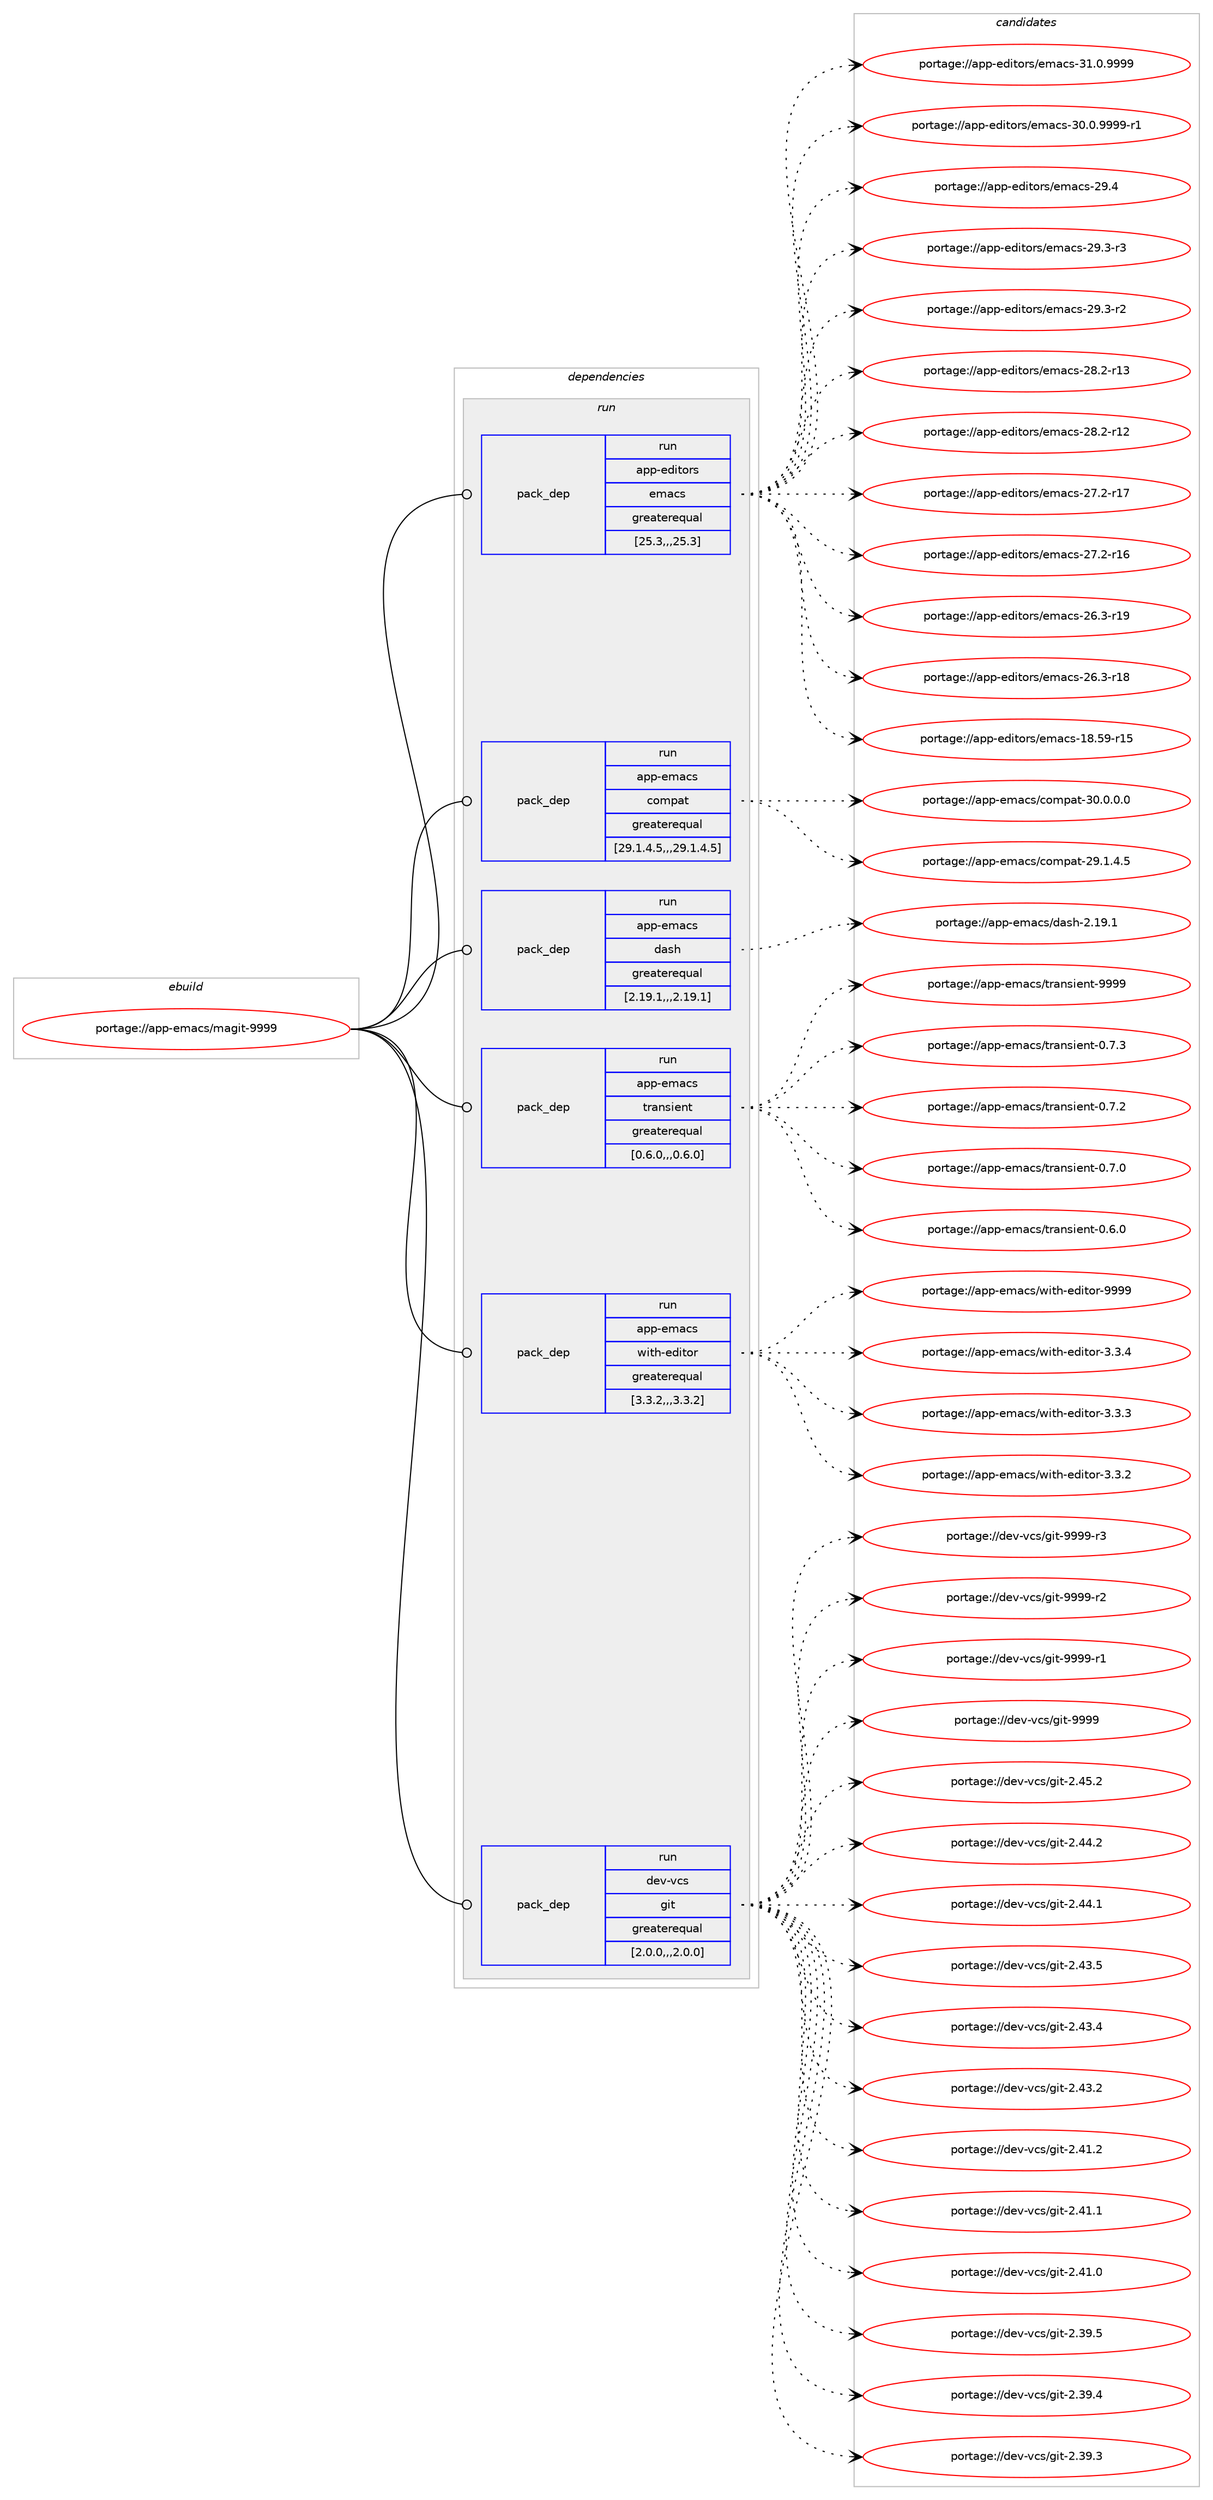 digraph prolog {

# *************
# Graph options
# *************

newrank=true;
concentrate=true;
compound=true;
graph [rankdir=LR,fontname=Helvetica,fontsize=10,ranksep=1.5];#, ranksep=2.5, nodesep=0.2];
edge  [arrowhead=vee];
node  [fontname=Helvetica,fontsize=10];

# **********
# The ebuild
# **********

subgraph cluster_leftcol {
color=gray;
label=<<i>ebuild</i>>;
id [label="portage://app-emacs/magit-9999", color=red, width=4, href="../app-emacs/magit-9999.svg"];
}

# ****************
# The dependencies
# ****************

subgraph cluster_midcol {
color=gray;
label=<<i>dependencies</i>>;
subgraph cluster_compile {
fillcolor="#eeeeee";
style=filled;
label=<<i>compile</i>>;
}
subgraph cluster_compileandrun {
fillcolor="#eeeeee";
style=filled;
label=<<i>compile and run</i>>;
}
subgraph cluster_run {
fillcolor="#eeeeee";
style=filled;
label=<<i>run</i>>;
subgraph pack16656 {
dependency22981 [label=<<TABLE BORDER="0" CELLBORDER="1" CELLSPACING="0" CELLPADDING="4" WIDTH="220"><TR><TD ROWSPAN="6" CELLPADDING="30">pack_dep</TD></TR><TR><TD WIDTH="110">run</TD></TR><TR><TD>app-editors</TD></TR><TR><TD>emacs</TD></TR><TR><TD>greaterequal</TD></TR><TR><TD>[25.3,,,25.3]</TD></TR></TABLE>>, shape=none, color=blue];
}
id:e -> dependency22981:w [weight=20,style="solid",arrowhead="odot"];
subgraph pack16657 {
dependency22982 [label=<<TABLE BORDER="0" CELLBORDER="1" CELLSPACING="0" CELLPADDING="4" WIDTH="220"><TR><TD ROWSPAN="6" CELLPADDING="30">pack_dep</TD></TR><TR><TD WIDTH="110">run</TD></TR><TR><TD>app-emacs</TD></TR><TR><TD>compat</TD></TR><TR><TD>greaterequal</TD></TR><TR><TD>[29.1.4.5,,,29.1.4.5]</TD></TR></TABLE>>, shape=none, color=blue];
}
id:e -> dependency22982:w [weight=20,style="solid",arrowhead="odot"];
subgraph pack16658 {
dependency22983 [label=<<TABLE BORDER="0" CELLBORDER="1" CELLSPACING="0" CELLPADDING="4" WIDTH="220"><TR><TD ROWSPAN="6" CELLPADDING="30">pack_dep</TD></TR><TR><TD WIDTH="110">run</TD></TR><TR><TD>app-emacs</TD></TR><TR><TD>dash</TD></TR><TR><TD>greaterequal</TD></TR><TR><TD>[2.19.1,,,2.19.1]</TD></TR></TABLE>>, shape=none, color=blue];
}
id:e -> dependency22983:w [weight=20,style="solid",arrowhead="odot"];
subgraph pack16659 {
dependency22984 [label=<<TABLE BORDER="0" CELLBORDER="1" CELLSPACING="0" CELLPADDING="4" WIDTH="220"><TR><TD ROWSPAN="6" CELLPADDING="30">pack_dep</TD></TR><TR><TD WIDTH="110">run</TD></TR><TR><TD>app-emacs</TD></TR><TR><TD>transient</TD></TR><TR><TD>greaterequal</TD></TR><TR><TD>[0.6.0,,,0.6.0]</TD></TR></TABLE>>, shape=none, color=blue];
}
id:e -> dependency22984:w [weight=20,style="solid",arrowhead="odot"];
subgraph pack16660 {
dependency22985 [label=<<TABLE BORDER="0" CELLBORDER="1" CELLSPACING="0" CELLPADDING="4" WIDTH="220"><TR><TD ROWSPAN="6" CELLPADDING="30">pack_dep</TD></TR><TR><TD WIDTH="110">run</TD></TR><TR><TD>app-emacs</TD></TR><TR><TD>with-editor</TD></TR><TR><TD>greaterequal</TD></TR><TR><TD>[3.3.2,,,3.3.2]</TD></TR></TABLE>>, shape=none, color=blue];
}
id:e -> dependency22985:w [weight=20,style="solid",arrowhead="odot"];
subgraph pack16661 {
dependency22986 [label=<<TABLE BORDER="0" CELLBORDER="1" CELLSPACING="0" CELLPADDING="4" WIDTH="220"><TR><TD ROWSPAN="6" CELLPADDING="30">pack_dep</TD></TR><TR><TD WIDTH="110">run</TD></TR><TR><TD>dev-vcs</TD></TR><TR><TD>git</TD></TR><TR><TD>greaterequal</TD></TR><TR><TD>[2.0.0,,,2.0.0]</TD></TR></TABLE>>, shape=none, color=blue];
}
id:e -> dependency22986:w [weight=20,style="solid",arrowhead="odot"];
}
}

# **************
# The candidates
# **************

subgraph cluster_choices {
rank=same;
color=gray;
label=<<i>candidates</i>>;

subgraph choice16656 {
color=black;
nodesep=1;
choice971121124510110010511611111411547101109979911545514946484657575757 [label="portage://app-editors/emacs-31.0.9999", color=red, width=4,href="../app-editors/emacs-31.0.9999.svg"];
choice9711211245101100105116111114115471011099799115455148464846575757574511449 [label="portage://app-editors/emacs-30.0.9999-r1", color=red, width=4,href="../app-editors/emacs-30.0.9999-r1.svg"];
choice97112112451011001051161111141154710110997991154550574652 [label="portage://app-editors/emacs-29.4", color=red, width=4,href="../app-editors/emacs-29.4.svg"];
choice971121124510110010511611111411547101109979911545505746514511451 [label="portage://app-editors/emacs-29.3-r3", color=red, width=4,href="../app-editors/emacs-29.3-r3.svg"];
choice971121124510110010511611111411547101109979911545505746514511450 [label="portage://app-editors/emacs-29.3-r2", color=red, width=4,href="../app-editors/emacs-29.3-r2.svg"];
choice97112112451011001051161111141154710110997991154550564650451144951 [label="portage://app-editors/emacs-28.2-r13", color=red, width=4,href="../app-editors/emacs-28.2-r13.svg"];
choice97112112451011001051161111141154710110997991154550564650451144950 [label="portage://app-editors/emacs-28.2-r12", color=red, width=4,href="../app-editors/emacs-28.2-r12.svg"];
choice97112112451011001051161111141154710110997991154550554650451144955 [label="portage://app-editors/emacs-27.2-r17", color=red, width=4,href="../app-editors/emacs-27.2-r17.svg"];
choice97112112451011001051161111141154710110997991154550554650451144954 [label="portage://app-editors/emacs-27.2-r16", color=red, width=4,href="../app-editors/emacs-27.2-r16.svg"];
choice97112112451011001051161111141154710110997991154550544651451144957 [label="portage://app-editors/emacs-26.3-r19", color=red, width=4,href="../app-editors/emacs-26.3-r19.svg"];
choice97112112451011001051161111141154710110997991154550544651451144956 [label="portage://app-editors/emacs-26.3-r18", color=red, width=4,href="../app-editors/emacs-26.3-r18.svg"];
choice9711211245101100105116111114115471011099799115454956465357451144953 [label="portage://app-editors/emacs-18.59-r15", color=red, width=4,href="../app-editors/emacs-18.59-r15.svg"];
dependency22981:e -> choice971121124510110010511611111411547101109979911545514946484657575757:w [style=dotted,weight="100"];
dependency22981:e -> choice9711211245101100105116111114115471011099799115455148464846575757574511449:w [style=dotted,weight="100"];
dependency22981:e -> choice97112112451011001051161111141154710110997991154550574652:w [style=dotted,weight="100"];
dependency22981:e -> choice971121124510110010511611111411547101109979911545505746514511451:w [style=dotted,weight="100"];
dependency22981:e -> choice971121124510110010511611111411547101109979911545505746514511450:w [style=dotted,weight="100"];
dependency22981:e -> choice97112112451011001051161111141154710110997991154550564650451144951:w [style=dotted,weight="100"];
dependency22981:e -> choice97112112451011001051161111141154710110997991154550564650451144950:w [style=dotted,weight="100"];
dependency22981:e -> choice97112112451011001051161111141154710110997991154550554650451144955:w [style=dotted,weight="100"];
dependency22981:e -> choice97112112451011001051161111141154710110997991154550554650451144954:w [style=dotted,weight="100"];
dependency22981:e -> choice97112112451011001051161111141154710110997991154550544651451144957:w [style=dotted,weight="100"];
dependency22981:e -> choice97112112451011001051161111141154710110997991154550544651451144956:w [style=dotted,weight="100"];
dependency22981:e -> choice9711211245101100105116111114115471011099799115454956465357451144953:w [style=dotted,weight="100"];
}
subgraph choice16657 {
color=black;
nodesep=1;
choice97112112451011099799115479911110911297116455148464846484648 [label="portage://app-emacs/compat-30.0.0.0", color=red, width=4,href="../app-emacs/compat-30.0.0.0.svg"];
choice97112112451011099799115479911110911297116455057464946524653 [label="portage://app-emacs/compat-29.1.4.5", color=red, width=4,href="../app-emacs/compat-29.1.4.5.svg"];
dependency22982:e -> choice97112112451011099799115479911110911297116455148464846484648:w [style=dotted,weight="100"];
dependency22982:e -> choice97112112451011099799115479911110911297116455057464946524653:w [style=dotted,weight="100"];
}
subgraph choice16658 {
color=black;
nodesep=1;
choice97112112451011099799115471009711510445504649574649 [label="portage://app-emacs/dash-2.19.1", color=red, width=4,href="../app-emacs/dash-2.19.1.svg"];
dependency22983:e -> choice97112112451011099799115471009711510445504649574649:w [style=dotted,weight="100"];
}
subgraph choice16659 {
color=black;
nodesep=1;
choice9711211245101109979911547116114971101151051011101164557575757 [label="portage://app-emacs/transient-9999", color=red, width=4,href="../app-emacs/transient-9999.svg"];
choice971121124510110997991154711611497110115105101110116454846554651 [label="portage://app-emacs/transient-0.7.3", color=red, width=4,href="../app-emacs/transient-0.7.3.svg"];
choice971121124510110997991154711611497110115105101110116454846554650 [label="portage://app-emacs/transient-0.7.2", color=red, width=4,href="../app-emacs/transient-0.7.2.svg"];
choice971121124510110997991154711611497110115105101110116454846554648 [label="portage://app-emacs/transient-0.7.0", color=red, width=4,href="../app-emacs/transient-0.7.0.svg"];
choice971121124510110997991154711611497110115105101110116454846544648 [label="portage://app-emacs/transient-0.6.0", color=red, width=4,href="../app-emacs/transient-0.6.0.svg"];
dependency22984:e -> choice9711211245101109979911547116114971101151051011101164557575757:w [style=dotted,weight="100"];
dependency22984:e -> choice971121124510110997991154711611497110115105101110116454846554651:w [style=dotted,weight="100"];
dependency22984:e -> choice971121124510110997991154711611497110115105101110116454846554650:w [style=dotted,weight="100"];
dependency22984:e -> choice971121124510110997991154711611497110115105101110116454846554648:w [style=dotted,weight="100"];
dependency22984:e -> choice971121124510110997991154711611497110115105101110116454846544648:w [style=dotted,weight="100"];
}
subgraph choice16660 {
color=black;
nodesep=1;
choice9711211245101109979911547119105116104451011001051161111144557575757 [label="portage://app-emacs/with-editor-9999", color=red, width=4,href="../app-emacs/with-editor-9999.svg"];
choice971121124510110997991154711910511610445101100105116111114455146514652 [label="portage://app-emacs/with-editor-3.3.4", color=red, width=4,href="../app-emacs/with-editor-3.3.4.svg"];
choice971121124510110997991154711910511610445101100105116111114455146514651 [label="portage://app-emacs/with-editor-3.3.3", color=red, width=4,href="../app-emacs/with-editor-3.3.3.svg"];
choice971121124510110997991154711910511610445101100105116111114455146514650 [label="portage://app-emacs/with-editor-3.3.2", color=red, width=4,href="../app-emacs/with-editor-3.3.2.svg"];
dependency22985:e -> choice9711211245101109979911547119105116104451011001051161111144557575757:w [style=dotted,weight="100"];
dependency22985:e -> choice971121124510110997991154711910511610445101100105116111114455146514652:w [style=dotted,weight="100"];
dependency22985:e -> choice971121124510110997991154711910511610445101100105116111114455146514651:w [style=dotted,weight="100"];
dependency22985:e -> choice971121124510110997991154711910511610445101100105116111114455146514650:w [style=dotted,weight="100"];
}
subgraph choice16661 {
color=black;
nodesep=1;
choice10010111845118991154710310511645575757574511451 [label="portage://dev-vcs/git-9999-r3", color=red, width=4,href="../dev-vcs/git-9999-r3.svg"];
choice10010111845118991154710310511645575757574511450 [label="portage://dev-vcs/git-9999-r2", color=red, width=4,href="../dev-vcs/git-9999-r2.svg"];
choice10010111845118991154710310511645575757574511449 [label="portage://dev-vcs/git-9999-r1", color=red, width=4,href="../dev-vcs/git-9999-r1.svg"];
choice1001011184511899115471031051164557575757 [label="portage://dev-vcs/git-9999", color=red, width=4,href="../dev-vcs/git-9999.svg"];
choice10010111845118991154710310511645504652534650 [label="portage://dev-vcs/git-2.45.2", color=red, width=4,href="../dev-vcs/git-2.45.2.svg"];
choice10010111845118991154710310511645504652524650 [label="portage://dev-vcs/git-2.44.2", color=red, width=4,href="../dev-vcs/git-2.44.2.svg"];
choice10010111845118991154710310511645504652524649 [label="portage://dev-vcs/git-2.44.1", color=red, width=4,href="../dev-vcs/git-2.44.1.svg"];
choice10010111845118991154710310511645504652514653 [label="portage://dev-vcs/git-2.43.5", color=red, width=4,href="../dev-vcs/git-2.43.5.svg"];
choice10010111845118991154710310511645504652514652 [label="portage://dev-vcs/git-2.43.4", color=red, width=4,href="../dev-vcs/git-2.43.4.svg"];
choice10010111845118991154710310511645504652514650 [label="portage://dev-vcs/git-2.43.2", color=red, width=4,href="../dev-vcs/git-2.43.2.svg"];
choice10010111845118991154710310511645504652494650 [label="portage://dev-vcs/git-2.41.2", color=red, width=4,href="../dev-vcs/git-2.41.2.svg"];
choice10010111845118991154710310511645504652494649 [label="portage://dev-vcs/git-2.41.1", color=red, width=4,href="../dev-vcs/git-2.41.1.svg"];
choice10010111845118991154710310511645504652494648 [label="portage://dev-vcs/git-2.41.0", color=red, width=4,href="../dev-vcs/git-2.41.0.svg"];
choice10010111845118991154710310511645504651574653 [label="portage://dev-vcs/git-2.39.5", color=red, width=4,href="../dev-vcs/git-2.39.5.svg"];
choice10010111845118991154710310511645504651574652 [label="portage://dev-vcs/git-2.39.4", color=red, width=4,href="../dev-vcs/git-2.39.4.svg"];
choice10010111845118991154710310511645504651574651 [label="portage://dev-vcs/git-2.39.3", color=red, width=4,href="../dev-vcs/git-2.39.3.svg"];
dependency22986:e -> choice10010111845118991154710310511645575757574511451:w [style=dotted,weight="100"];
dependency22986:e -> choice10010111845118991154710310511645575757574511450:w [style=dotted,weight="100"];
dependency22986:e -> choice10010111845118991154710310511645575757574511449:w [style=dotted,weight="100"];
dependency22986:e -> choice1001011184511899115471031051164557575757:w [style=dotted,weight="100"];
dependency22986:e -> choice10010111845118991154710310511645504652534650:w [style=dotted,weight="100"];
dependency22986:e -> choice10010111845118991154710310511645504652524650:w [style=dotted,weight="100"];
dependency22986:e -> choice10010111845118991154710310511645504652524649:w [style=dotted,weight="100"];
dependency22986:e -> choice10010111845118991154710310511645504652514653:w [style=dotted,weight="100"];
dependency22986:e -> choice10010111845118991154710310511645504652514652:w [style=dotted,weight="100"];
dependency22986:e -> choice10010111845118991154710310511645504652514650:w [style=dotted,weight="100"];
dependency22986:e -> choice10010111845118991154710310511645504652494650:w [style=dotted,weight="100"];
dependency22986:e -> choice10010111845118991154710310511645504652494649:w [style=dotted,weight="100"];
dependency22986:e -> choice10010111845118991154710310511645504652494648:w [style=dotted,weight="100"];
dependency22986:e -> choice10010111845118991154710310511645504651574653:w [style=dotted,weight="100"];
dependency22986:e -> choice10010111845118991154710310511645504651574652:w [style=dotted,weight="100"];
dependency22986:e -> choice10010111845118991154710310511645504651574651:w [style=dotted,weight="100"];
}
}

}
